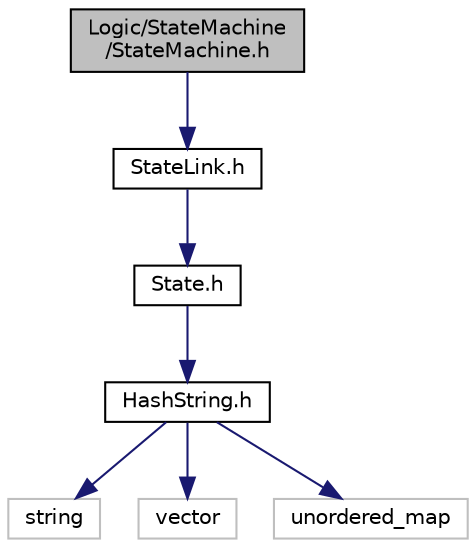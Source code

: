 digraph "Logic/StateMachine/StateMachine.h"
{
  edge [fontname="Helvetica",fontsize="10",labelfontname="Helvetica",labelfontsize="10"];
  node [fontname="Helvetica",fontsize="10",shape=record];
  Node1 [label="Logic/StateMachine\l/StateMachine.h",height=0.2,width=0.4,color="black", fillcolor="grey75", style="filled", fontcolor="black"];
  Node1 -> Node2 [color="midnightblue",fontsize="10",style="solid",fontname="Helvetica"];
  Node2 [label="StateLink.h",height=0.2,width=0.4,color="black", fillcolor="white", style="filled",URL="$StateLink_8h.html"];
  Node2 -> Node3 [color="midnightblue",fontsize="10",style="solid",fontname="Helvetica"];
  Node3 [label="State.h",height=0.2,width=0.4,color="black", fillcolor="white", style="filled",URL="$State_8h.html"];
  Node3 -> Node4 [color="midnightblue",fontsize="10",style="solid",fontname="Helvetica"];
  Node4 [label="HashString.h",height=0.2,width=0.4,color="black", fillcolor="white", style="filled",URL="$HashString_8h.html"];
  Node4 -> Node5 [color="midnightblue",fontsize="10",style="solid",fontname="Helvetica"];
  Node5 [label="string",height=0.2,width=0.4,color="grey75", fillcolor="white", style="filled"];
  Node4 -> Node6 [color="midnightblue",fontsize="10",style="solid",fontname="Helvetica"];
  Node6 [label="vector",height=0.2,width=0.4,color="grey75", fillcolor="white", style="filled"];
  Node4 -> Node7 [color="midnightblue",fontsize="10",style="solid",fontname="Helvetica"];
  Node7 [label="unordered_map",height=0.2,width=0.4,color="grey75", fillcolor="white", style="filled"];
}
